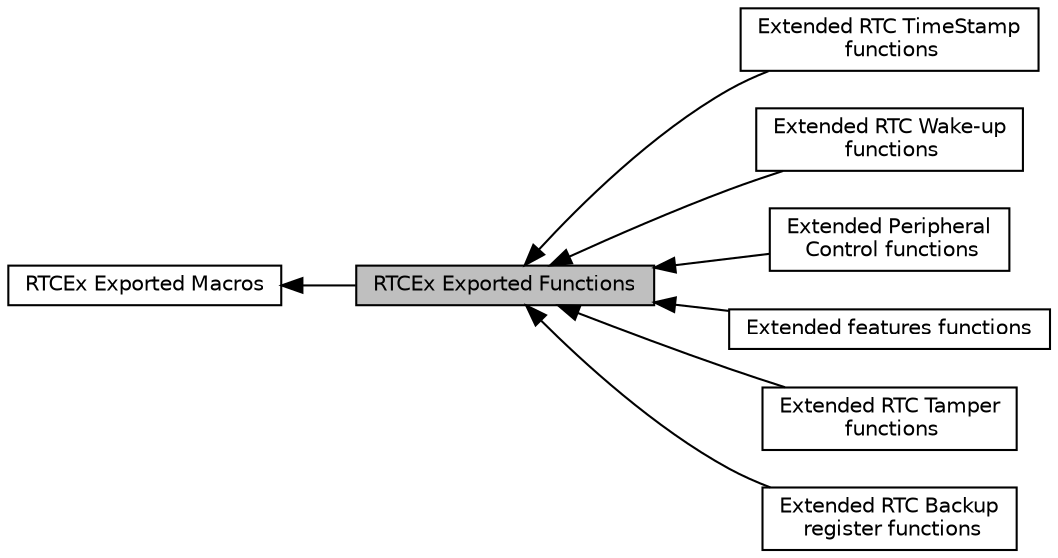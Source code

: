 digraph "RTCEx Exported Functions"
{
  edge [fontname="Helvetica",fontsize="10",labelfontname="Helvetica",labelfontsize="10"];
  node [fontname="Helvetica",fontsize="10",shape=box];
  rankdir=LR;
  Node1 [label="RTCEx Exported Functions",height=0.2,width=0.4,color="black", fillcolor="grey75", style="filled", fontcolor="black",tooltip=" "];
  Node3 [label="Extended RTC TimeStamp\l functions",height=0.2,width=0.4,color="black", fillcolor="white", style="filled",URL="$group___r_t_c_ex___exported___functions___group1.html",tooltip=" "];
  Node4 [label="Extended RTC Wake-up\l functions",height=0.2,width=0.4,color="black", fillcolor="white", style="filled",URL="$group___r_t_c_ex___exported___functions___group2.html",tooltip=" "];
  Node5 [label="Extended Peripheral\l Control functions",height=0.2,width=0.4,color="black", fillcolor="white", style="filled",URL="$group___r_t_c_ex___exported___functions___group3.html",tooltip=" "];
  Node6 [label="Extended features functions",height=0.2,width=0.4,color="black", fillcolor="white", style="filled",URL="$group___r_t_c_ex___exported___functions___group4.html",tooltip=" "];
  Node7 [label="Extended RTC Tamper\l functions",height=0.2,width=0.4,color="black", fillcolor="white", style="filled",URL="$group___r_t_c_ex___exported___functions___group5.html",tooltip=" "];
  Node8 [label="Extended RTC Backup\l register functions",height=0.2,width=0.4,color="black", fillcolor="white", style="filled",URL="$group___r_t_c_ex___exported___functions___group6.html",tooltip=" "];
  Node2 [label="RTCEx Exported Macros",height=0.2,width=0.4,color="black", fillcolor="white", style="filled",URL="$group___r_t_c_ex___exported___macros.html",tooltip=" "];
  Node2->Node1 [shape=plaintext, dir="back", style="solid"];
  Node1->Node3 [shape=plaintext, dir="back", style="solid"];
  Node1->Node4 [shape=plaintext, dir="back", style="solid"];
  Node1->Node5 [shape=plaintext, dir="back", style="solid"];
  Node1->Node6 [shape=plaintext, dir="back", style="solid"];
  Node1->Node7 [shape=plaintext, dir="back", style="solid"];
  Node1->Node8 [shape=plaintext, dir="back", style="solid"];
}
